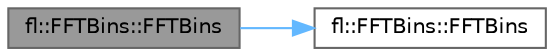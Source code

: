 digraph "fl::FFTBins::FFTBins"
{
 // INTERACTIVE_SVG=YES
 // LATEX_PDF_SIZE
  bgcolor="transparent";
  edge [fontname=Helvetica,fontsize=10,labelfontname=Helvetica,labelfontsize=10];
  node [fontname=Helvetica,fontsize=10,shape=box,height=0.2,width=0.4];
  rankdir="LR";
  Node1 [id="Node000001",label="fl::FFTBins::FFTBins",height=0.2,width=0.4,color="gray40", fillcolor="grey60", style="filled", fontcolor="black",tooltip=" "];
  Node1 -> Node2 [id="edge1_Node000001_Node000002",color="steelblue1",style="solid",tooltip=" "];
  Node2 [id="Node000002",label="fl::FFTBins::FFTBins",height=0.2,width=0.4,color="grey40", fillcolor="white", style="filled",URL="$d1/dd3/structfl_1_1_f_f_t_bins_a9d6b108e1b0f1572b284a42e60aea4b3.html#a9d6b108e1b0f1572b284a42e60aea4b3",tooltip=" "];
}
